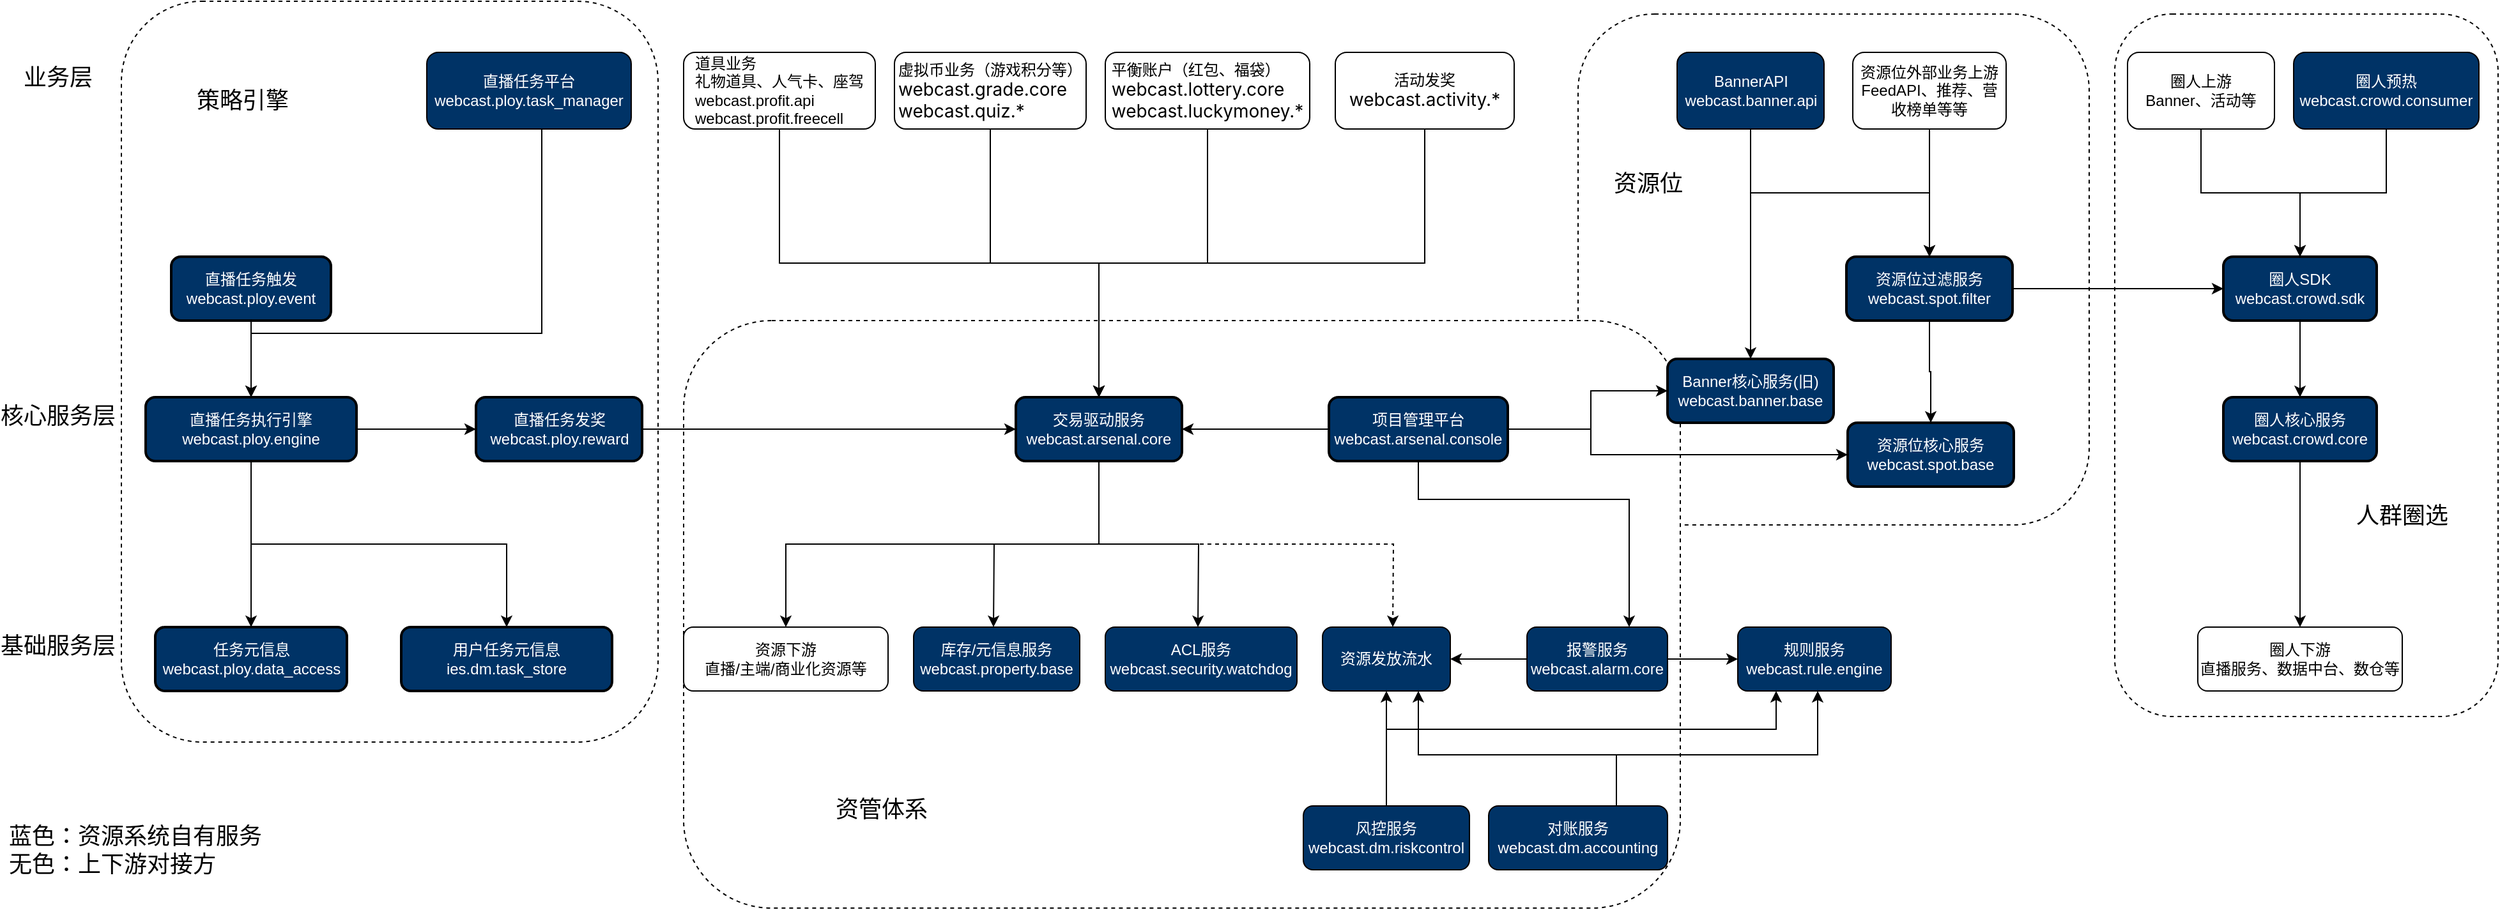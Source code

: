 <mxfile version="15.7.0" type="github">
  <diagram id="sKfvowjH7r7cZfsO4v4y" name="Page-1">
    <mxGraphModel dx="3709" dy="2246" grid="0" gridSize="10" guides="1" tooltips="1" connect="1" arrows="1" fold="1" page="1" pageScale="1" pageWidth="850" pageHeight="1100" math="0" shadow="0">
      <root>
        <mxCell id="0" />
        <mxCell id="1" parent="0" />
        <mxCell id="JAqNoWkvVQZvWXrGdv4A-1" value="" style="rounded=1;whiteSpace=wrap;html=1;dashed=1;" vertex="1" parent="1">
          <mxGeometry x="1670" y="880" width="300" height="550" as="geometry" />
        </mxCell>
        <mxCell id="JAqNoWkvVQZvWXrGdv4A-2" value="" style="rounded=1;whiteSpace=wrap;html=1;dashed=1;" vertex="1" parent="1">
          <mxGeometry x="1250" y="880" width="400" height="400" as="geometry" />
        </mxCell>
        <mxCell id="JAqNoWkvVQZvWXrGdv4A-3" value="" style="rounded=1;whiteSpace=wrap;html=1;dashed=1;" vertex="1" parent="1">
          <mxGeometry x="550" y="1120" width="780" height="460" as="geometry" />
        </mxCell>
        <mxCell id="JAqNoWkvVQZvWXrGdv4A-4" value="" style="rounded=1;whiteSpace=wrap;html=1;dashed=1;" vertex="1" parent="1">
          <mxGeometry x="110" y="870" width="420" height="580" as="geometry" />
        </mxCell>
        <mxCell id="JAqNoWkvVQZvWXrGdv4A-5" value="圈人下游&lt;br /&gt;直播服务、数据中台、数仓等" style="rounded=1;whiteSpace=wrap;html=1;fontColor=#000000;labelBackgroundColor=#FFFFFF;" vertex="1" parent="1">
          <mxGeometry x="1735" y="1360" width="160" height="50" as="geometry" />
        </mxCell>
        <mxCell id="JAqNoWkvVQZvWXrGdv4A-6" value="&lt;div&gt;&lt;span style=&quot;font-size: 12px;&quot;&gt;资源下游&lt;/span&gt;&lt;/div&gt;&lt;div&gt;&lt;span style=&quot;font-size: 12px;&quot;&gt;直播/主端/商业化资源等&lt;/span&gt;&lt;/div&gt;" style="rounded=1;whiteSpace=wrap;html=1;" vertex="1" parent="1">
          <mxGeometry x="550" y="1360" width="160" height="50" as="geometry" />
        </mxCell>
        <mxCell id="JAqNoWkvVQZvWXrGdv4A-7" style="edgeStyle=orthogonalEdgeStyle;rounded=0;orthogonalLoop=1;jettySize=auto;html=1;exitX=0.5;exitY=1;exitDx=0;exitDy=0;entryX=0.5;entryY=0;entryDx=0;entryDy=0;" edge="1" parent="1" source="JAqNoWkvVQZvWXrGdv4A-8" target="JAqNoWkvVQZvWXrGdv4A-76">
          <mxGeometry relative="1" as="geometry" />
        </mxCell>
        <mxCell id="JAqNoWkvVQZvWXrGdv4A-8" value="资源位外部业务上游&lt;br /&gt;FeedAPI、推荐、营收榜单等等" style="rounded=1;whiteSpace=wrap;html=1;fillColor=none;" vertex="1" parent="1">
          <mxGeometry x="1465" y="910" width="120" height="60" as="geometry" />
        </mxCell>
        <mxCell id="JAqNoWkvVQZvWXrGdv4A-9" style="edgeStyle=orthogonalEdgeStyle;rounded=0;orthogonalLoop=1;jettySize=auto;html=1;exitX=0.5;exitY=1;exitDx=0;exitDy=0;" edge="1" parent="1" source="JAqNoWkvVQZvWXrGdv4A-11" target="JAqNoWkvVQZvWXrGdv4A-12">
          <mxGeometry relative="1" as="geometry" />
        </mxCell>
        <mxCell id="JAqNoWkvVQZvWXrGdv4A-10" style="edgeStyle=orthogonalEdgeStyle;rounded=0;orthogonalLoop=1;jettySize=auto;html=1;exitX=0.5;exitY=1;exitDx=0;exitDy=0;" edge="1" parent="1" source="JAqNoWkvVQZvWXrGdv4A-11" target="JAqNoWkvVQZvWXrGdv4A-76">
          <mxGeometry relative="1" as="geometry" />
        </mxCell>
        <mxCell id="JAqNoWkvVQZvWXrGdv4A-11" value="BannerAPI&lt;br&gt;webcast.banner.api" style="rounded=1;whiteSpace=wrap;html=1;fillColor=#003366;fontColor=#FFFFFF;" vertex="1" parent="1">
          <mxGeometry x="1327.5" y="910" width="115" height="60" as="geometry" />
        </mxCell>
        <mxCell id="JAqNoWkvVQZvWXrGdv4A-12" value="Banner核心服务(旧)&lt;br&gt;webcast.banner.base" style="rounded=1;whiteSpace=wrap;html=1;fillColor=#003366;strokeWidth=2;fontColor=#FFFFFF;" vertex="1" parent="1">
          <mxGeometry x="1320" y="1150" width="130" height="50" as="geometry" />
        </mxCell>
        <mxCell id="JAqNoWkvVQZvWXrGdv4A-13" style="edgeStyle=orthogonalEdgeStyle;rounded=0;orthogonalLoop=1;jettySize=auto;html=1;exitX=0.5;exitY=1;exitDx=0;exitDy=0;" edge="1" parent="1" source="JAqNoWkvVQZvWXrGdv4A-14" target="JAqNoWkvVQZvWXrGdv4A-37">
          <mxGeometry relative="1" as="geometry" />
        </mxCell>
        <mxCell id="JAqNoWkvVQZvWXrGdv4A-14" value="圈人上游&lt;br /&gt;Banner、活动等" style="rounded=1;whiteSpace=wrap;html=1;" vertex="1" parent="1">
          <mxGeometry x="1680" y="910" width="115" height="60" as="geometry" />
        </mxCell>
        <mxCell id="JAqNoWkvVQZvWXrGdv4A-15" style="edgeStyle=orthogonalEdgeStyle;rounded=0;orthogonalLoop=1;jettySize=auto;html=1;exitX=0.5;exitY=1;exitDx=0;exitDy=0;entryX=0.5;entryY=0;entryDx=0;entryDy=0;" edge="1" parent="1" source="JAqNoWkvVQZvWXrGdv4A-16" target="JAqNoWkvVQZvWXrGdv4A-37">
          <mxGeometry relative="1" as="geometry" />
        </mxCell>
        <mxCell id="JAqNoWkvVQZvWXrGdv4A-16" value="圈人预热&lt;br&gt;webcast.crowd.consumer" style="rounded=1;whiteSpace=wrap;html=1;fillColor=#003366;fontColor=#FFFFFF;" vertex="1" parent="1">
          <mxGeometry x="1810" y="910" width="145" height="60" as="geometry" />
        </mxCell>
        <mxCell id="JAqNoWkvVQZvWXrGdv4A-17" style="edgeStyle=orthogonalEdgeStyle;rounded=0;orthogonalLoop=1;jettySize=auto;html=1;exitX=0.5;exitY=1;exitDx=0;exitDy=0;entryX=0.5;entryY=0;entryDx=0;entryDy=0;" edge="1" parent="1" source="JAqNoWkvVQZvWXrGdv4A-18" target="JAqNoWkvVQZvWXrGdv4A-29">
          <mxGeometry relative="1" as="geometry" />
        </mxCell>
        <mxCell id="JAqNoWkvVQZvWXrGdv4A-18" value="&lt;div style=&quot;text-align: left;&quot;&gt;道具业务&lt;/div&gt;&lt;div style=&quot;text-align: left;&quot;&gt;礼物道具、人气卡、座驾&lt;/div&gt;&lt;div style=&quot;text-align: left;&quot;&gt;webcast.profit.api&lt;br /&gt;webcast.profit.freecell&lt;/div&gt;" style="rounded=1;whiteSpace=wrap;html=1;" vertex="1" parent="1">
          <mxGeometry x="550" y="910" width="150" height="60" as="geometry" />
        </mxCell>
        <mxCell id="JAqNoWkvVQZvWXrGdv4A-19" style="edgeStyle=orthogonalEdgeStyle;rounded=0;orthogonalLoop=1;jettySize=auto;html=1;exitX=0.5;exitY=1;exitDx=0;exitDy=0;" edge="1" parent="1" source="JAqNoWkvVQZvWXrGdv4A-20" target="JAqNoWkvVQZvWXrGdv4A-29">
          <mxGeometry relative="1" as="geometry" />
        </mxCell>
        <mxCell id="JAqNoWkvVQZvWXrGdv4A-20" value="&lt;div style=&quot;text-align: left;&quot;&gt;虚拟币业务（游戏积分等）&lt;/div&gt;&lt;div style=&quot;text-align: left;&quot;&gt;&lt;span style=&quot;font-family: -apple-system, system-ui, &amp;quot;Segoe UI&amp;quot;, &amp;quot;PingFang SC&amp;quot;, &amp;quot;Hiragino Sans GB&amp;quot;, &amp;quot;Microsoft YaHei&amp;quot;, &amp;quot;Helvetica Neue&amp;quot;, Helvetica, Arial, sans-serif, &amp;quot;Apple Color Emoji&amp;quot;, &amp;quot;Segoe UI Emoji&amp;quot;, &amp;quot;Segoe UI Symbol&amp;quot;; font-size: 14px; font-variant-ligatures: normal;&quot;&gt;webcast.grade.core&lt;br /&gt;&lt;/span&gt;&lt;span style=&quot;font-family: -apple-system, system-ui, &amp;quot;Segoe UI&amp;quot;, &amp;quot;PingFang SC&amp;quot;, &amp;quot;Hiragino Sans GB&amp;quot;, &amp;quot;Microsoft YaHei&amp;quot;, &amp;quot;Helvetica Neue&amp;quot;, Helvetica, Arial, sans-serif, &amp;quot;Apple Color Emoji&amp;quot;, &amp;quot;Segoe UI Emoji&amp;quot;, &amp;quot;Segoe UI Symbol&amp;quot;; font-size: 14px; font-variant-ligatures: normal;&quot;&gt;webcast.quiz.*&lt;/span&gt;&lt;/div&gt;" style="rounded=1;whiteSpace=wrap;html=1;" vertex="1" parent="1">
          <mxGeometry x="715" y="910" width="150" height="60" as="geometry" />
        </mxCell>
        <mxCell id="JAqNoWkvVQZvWXrGdv4A-21" style="edgeStyle=orthogonalEdgeStyle;rounded=0;orthogonalLoop=1;jettySize=auto;html=1;exitX=0.5;exitY=1;exitDx=0;exitDy=0;entryX=0.5;entryY=0;entryDx=0;entryDy=0;" edge="1" parent="1" source="JAqNoWkvVQZvWXrGdv4A-22" target="JAqNoWkvVQZvWXrGdv4A-29">
          <mxGeometry relative="1" as="geometry" />
        </mxCell>
        <mxCell id="JAqNoWkvVQZvWXrGdv4A-22" value="&lt;div style=&quot;text-align: left;&quot;&gt;平衡账户（红包、福袋）&lt;/div&gt;&lt;div style=&quot;text-align: left;&quot;&gt;&lt;span style=&quot;font-family: -apple-system, system-ui, &amp;quot;Segoe UI&amp;quot;, &amp;quot;PingFang SC&amp;quot;, &amp;quot;Hiragino Sans GB&amp;quot;, &amp;quot;Microsoft YaHei&amp;quot;, &amp;quot;Helvetica Neue&amp;quot;, Helvetica, Arial, sans-serif, &amp;quot;Apple Color Emoji&amp;quot;, &amp;quot;Segoe UI Emoji&amp;quot;, &amp;quot;Segoe UI Symbol&amp;quot;; font-size: 14px; font-variant-ligatures: normal;&quot;&gt;webcast.lottery.core&lt;/span&gt;&lt;br /&gt;&lt;/div&gt;&lt;div style=&quot;text-align: left;&quot;&gt;&lt;span style=&quot;font-family: -apple-system, system-ui, &amp;quot;Segoe UI&amp;quot;, &amp;quot;PingFang SC&amp;quot;, &amp;quot;Hiragino Sans GB&amp;quot;, &amp;quot;Microsoft YaHei&amp;quot;, &amp;quot;Helvetica Neue&amp;quot;, Helvetica, Arial, sans-serif, &amp;quot;Apple Color Emoji&amp;quot;, &amp;quot;Segoe UI Emoji&amp;quot;, &amp;quot;Segoe UI Symbol&amp;quot;; font-size: 14px; font-variant-ligatures: normal;&quot;&gt;webcast.luckymoney.*&lt;/span&gt;&lt;/div&gt;" style="rounded=1;whiteSpace=wrap;html=1;" vertex="1" parent="1">
          <mxGeometry x="880" y="910" width="160" height="60" as="geometry" />
        </mxCell>
        <mxCell id="JAqNoWkvVQZvWXrGdv4A-23" style="edgeStyle=orthogonalEdgeStyle;rounded=0;orthogonalLoop=1;jettySize=auto;html=1;exitX=0.5;exitY=1;exitDx=0;exitDy=0;entryX=0.5;entryY=0;entryDx=0;entryDy=0;" edge="1" parent="1" source="JAqNoWkvVQZvWXrGdv4A-24" target="JAqNoWkvVQZvWXrGdv4A-29">
          <mxGeometry relative="1" as="geometry" />
        </mxCell>
        <mxCell id="JAqNoWkvVQZvWXrGdv4A-24" value="&lt;div style&gt;&lt;span style=&quot;text-align: left;&quot;&gt;活动发奖&lt;/span&gt;&lt;/div&gt;&lt;div style&gt;&lt;span style=&quot;font-family: -apple-system, system-ui, &amp;quot;Segoe UI&amp;quot;, &amp;quot;PingFang SC&amp;quot;, &amp;quot;Hiragino Sans GB&amp;quot;, &amp;quot;Microsoft YaHei&amp;quot;, &amp;quot;Helvetica Neue&amp;quot;, Helvetica, Arial, sans-serif, &amp;quot;Apple Color Emoji&amp;quot;, &amp;quot;Segoe UI Emoji&amp;quot;, &amp;quot;Segoe UI Symbol&amp;quot;; font-size: 14px; font-variant-ligatures: normal; text-align: left;&quot;&gt;webcast.activity.*&lt;/span&gt;&lt;/div&gt;" style="rounded=1;whiteSpace=wrap;html=1;" vertex="1" parent="1">
          <mxGeometry x="1060" y="910" width="140" height="60" as="geometry" />
        </mxCell>
        <mxCell id="JAqNoWkvVQZvWXrGdv4A-25" style="edgeStyle=orthogonalEdgeStyle;rounded=0;orthogonalLoop=1;jettySize=auto;html=1;exitX=0.5;exitY=1;exitDx=0;exitDy=0;entryX=0.5;entryY=0;entryDx=0;entryDy=0;" edge="1" parent="1" source="JAqNoWkvVQZvWXrGdv4A-29" target="JAqNoWkvVQZvWXrGdv4A-6">
          <mxGeometry relative="1" as="geometry" />
        </mxCell>
        <mxCell id="JAqNoWkvVQZvWXrGdv4A-26" style="edgeStyle=orthogonalEdgeStyle;rounded=0;orthogonalLoop=1;jettySize=auto;html=1;exitX=0.5;exitY=1;exitDx=0;exitDy=0;entryX=0.5;entryY=0;entryDx=0;entryDy=0;" edge="1" parent="1" source="JAqNoWkvVQZvWXrGdv4A-29">
          <mxGeometry relative="1" as="geometry">
            <mxPoint x="792.5" y="1360" as="targetPoint" />
          </mxGeometry>
        </mxCell>
        <mxCell id="JAqNoWkvVQZvWXrGdv4A-27" style="edgeStyle=orthogonalEdgeStyle;rounded=0;orthogonalLoop=1;jettySize=auto;html=1;exitX=0.5;exitY=1;exitDx=0;exitDy=0;entryX=0.5;entryY=0;entryDx=0;entryDy=0;" edge="1" parent="1" source="JAqNoWkvVQZvWXrGdv4A-29">
          <mxGeometry relative="1" as="geometry">
            <mxPoint x="952.5" y="1360" as="targetPoint" />
          </mxGeometry>
        </mxCell>
        <mxCell id="JAqNoWkvVQZvWXrGdv4A-28" style="edgeStyle=orthogonalEdgeStyle;rounded=0;orthogonalLoop=1;jettySize=auto;html=1;exitX=0.5;exitY=1;exitDx=0;exitDy=0;entryX=0.5;entryY=0;entryDx=0;entryDy=0;dashed=1;" edge="1" parent="1" source="JAqNoWkvVQZvWXrGdv4A-29">
          <mxGeometry relative="1" as="geometry">
            <mxPoint x="1105.0" y="1360" as="targetPoint" />
          </mxGeometry>
        </mxCell>
        <mxCell id="JAqNoWkvVQZvWXrGdv4A-29" value="交易驱动服务&lt;br&gt;webcast.arsenal.core" style="rounded=1;fillColor=#003366;strokeWidth=2;fontColor=#FFFFFF;whiteSpace=wrap;html=1;" vertex="1" parent="1">
          <mxGeometry x="810" y="1180" width="130" height="50" as="geometry" />
        </mxCell>
        <mxCell id="JAqNoWkvVQZvWXrGdv4A-30" style="edgeStyle=orthogonalEdgeStyle;rounded=0;orthogonalLoop=1;jettySize=auto;html=1;exitX=0;exitY=0.5;exitDx=0;exitDy=0;entryX=1;entryY=0.5;entryDx=0;entryDy=0;" edge="1" parent="1" source="JAqNoWkvVQZvWXrGdv4A-34" target="JAqNoWkvVQZvWXrGdv4A-29">
          <mxGeometry relative="1" as="geometry" />
        </mxCell>
        <mxCell id="JAqNoWkvVQZvWXrGdv4A-31" style="edgeStyle=orthogonalEdgeStyle;rounded=0;orthogonalLoop=1;jettySize=auto;html=1;exitX=0.5;exitY=1;exitDx=0;exitDy=0;entryX=0.5;entryY=0;entryDx=0;entryDy=0;" edge="1" parent="1" source="JAqNoWkvVQZvWXrGdv4A-34">
          <mxGeometry relative="1" as="geometry">
            <Array as="points">
              <mxPoint x="1125" y="1260" />
              <mxPoint x="1290" y="1260" />
            </Array>
            <mxPoint x="1290" y="1360" as="targetPoint" />
          </mxGeometry>
        </mxCell>
        <mxCell id="JAqNoWkvVQZvWXrGdv4A-32" style="edgeStyle=orthogonalEdgeStyle;rounded=0;orthogonalLoop=1;jettySize=auto;html=1;exitX=1;exitY=0.5;exitDx=0;exitDy=0;entryX=0;entryY=0.5;entryDx=0;entryDy=0;" edge="1" parent="1" source="JAqNoWkvVQZvWXrGdv4A-34" target="JAqNoWkvVQZvWXrGdv4A-12">
          <mxGeometry relative="1" as="geometry">
            <Array as="points">
              <mxPoint x="1260" y="1205" />
              <mxPoint x="1260" y="1175" />
            </Array>
          </mxGeometry>
        </mxCell>
        <mxCell id="JAqNoWkvVQZvWXrGdv4A-33" style="edgeStyle=orthogonalEdgeStyle;rounded=0;orthogonalLoop=1;jettySize=auto;html=1;exitX=1;exitY=0.5;exitDx=0;exitDy=0;entryX=0;entryY=0.5;entryDx=0;entryDy=0;" edge="1" parent="1" source="JAqNoWkvVQZvWXrGdv4A-34" target="JAqNoWkvVQZvWXrGdv4A-73">
          <mxGeometry relative="1" as="geometry">
            <Array as="points">
              <mxPoint x="1260" y="1205" />
              <mxPoint x="1260" y="1225" />
            </Array>
          </mxGeometry>
        </mxCell>
        <mxCell id="JAqNoWkvVQZvWXrGdv4A-34" value="项目管理平台&lt;br&gt;webcast.arsenal.console" style="rounded=1;fillColor=#003366;strokeWidth=2;fontColor=#FFFFFF;whiteSpace=wrap;html=1;" vertex="1" parent="1">
          <mxGeometry x="1055" y="1180" width="140" height="50" as="geometry" />
        </mxCell>
        <mxCell id="JAqNoWkvVQZvWXrGdv4A-35" style="edgeStyle=none;rounded=0;orthogonalLoop=1;jettySize=auto;html=1;exitX=0.5;exitY=1;exitDx=0;exitDy=0;" edge="1" parent="1">
          <mxGeometry relative="1" as="geometry">
            <mxPoint x="792.5" y="1410" as="sourcePoint" />
            <mxPoint x="792.5" y="1410" as="targetPoint" />
          </mxGeometry>
        </mxCell>
        <mxCell id="JAqNoWkvVQZvWXrGdv4A-36" value="" style="edgeStyle=orthogonalEdgeStyle;rounded=0;orthogonalLoop=1;jettySize=auto;html=1;" edge="1" parent="1" source="JAqNoWkvVQZvWXrGdv4A-37" target="JAqNoWkvVQZvWXrGdv4A-39">
          <mxGeometry relative="1" as="geometry" />
        </mxCell>
        <mxCell id="JAqNoWkvVQZvWXrGdv4A-37" value="圈人SDK&lt;br&gt;webcast.crowd.sdk" style="rounded=1;whiteSpace=wrap;html=1;fillColor=#003366;strokeWidth=2;fontColor=#FFFFFF;" vertex="1" parent="1">
          <mxGeometry x="1755" y="1070" width="120" height="50" as="geometry" />
        </mxCell>
        <mxCell id="JAqNoWkvVQZvWXrGdv4A-38" style="edgeStyle=orthogonalEdgeStyle;rounded=0;orthogonalLoop=1;jettySize=auto;html=1;exitX=0.5;exitY=1;exitDx=0;exitDy=0;entryX=0.5;entryY=0;entryDx=0;entryDy=0;" edge="1" parent="1" source="JAqNoWkvVQZvWXrGdv4A-39" target="JAqNoWkvVQZvWXrGdv4A-5">
          <mxGeometry relative="1" as="geometry" />
        </mxCell>
        <mxCell id="JAqNoWkvVQZvWXrGdv4A-39" value="圈人核心服务&lt;br&gt;webcast.crowd.core" style="rounded=1;whiteSpace=wrap;html=1;fillColor=#003366;strokeWidth=2;fontColor=#FFFFFF;" vertex="1" parent="1">
          <mxGeometry x="1755" y="1180" width="120" height="50" as="geometry" />
        </mxCell>
        <mxCell id="JAqNoWkvVQZvWXrGdv4A-40" value="库存/元信息服务&lt;br&gt;webcast.property.base" style="rounded=1;fillColor=#003366;fontColor=#FFFFFF;whiteSpace=wrap;html=1;" vertex="1" parent="1">
          <mxGeometry x="730" y="1360" width="130" height="50" as="geometry" />
        </mxCell>
        <mxCell id="JAqNoWkvVQZvWXrGdv4A-41" value="ACL服务&lt;br&gt;webcast.security.watchdog" style="rounded=1;fillColor=#003366;fontColor=#FFFFFF;whiteSpace=wrap;html=1;" vertex="1" parent="1">
          <mxGeometry x="880" y="1360" width="150" height="50" as="geometry" />
        </mxCell>
        <mxCell id="JAqNoWkvVQZvWXrGdv4A-42" value="资源发放流水" style="rounded=1;fillColor=#003366;fontColor=#FFFFFF;whiteSpace=wrap;html=1;" vertex="1" parent="1">
          <mxGeometry x="1050" y="1360" width="100" height="50" as="geometry" />
        </mxCell>
        <mxCell id="JAqNoWkvVQZvWXrGdv4A-43" value="" style="edgeStyle=orthogonalEdgeStyle;rounded=0;orthogonalLoop=1;jettySize=auto;html=1;" edge="1" parent="1" source="JAqNoWkvVQZvWXrGdv4A-45" target="JAqNoWkvVQZvWXrGdv4A-49">
          <mxGeometry relative="1" as="geometry" />
        </mxCell>
        <mxCell id="JAqNoWkvVQZvWXrGdv4A-44" style="edgeStyle=orthogonalEdgeStyle;rounded=0;orthogonalLoop=1;jettySize=auto;html=1;exitX=0;exitY=0.5;exitDx=0;exitDy=0;entryX=1;entryY=0.5;entryDx=0;entryDy=0;" edge="1" parent="1" source="JAqNoWkvVQZvWXrGdv4A-45" target="JAqNoWkvVQZvWXrGdv4A-42">
          <mxGeometry relative="1" as="geometry" />
        </mxCell>
        <mxCell id="JAqNoWkvVQZvWXrGdv4A-45" value="报警服务&lt;br&gt;webcast.alarm.core&lt;br&gt;" style="rounded=1;fillColor=#003366;fontColor=#FFFFFF;whiteSpace=wrap;html=1;" vertex="1" parent="1">
          <mxGeometry x="1210" y="1360" width="110" height="50" as="geometry" />
        </mxCell>
        <mxCell id="JAqNoWkvVQZvWXrGdv4A-46" style="edgeStyle=orthogonalEdgeStyle;rounded=0;orthogonalLoop=1;jettySize=auto;html=1;exitX=0.5;exitY=0;exitDx=0;exitDy=0;entryX=0.25;entryY=1;entryDx=0;entryDy=0;" edge="1" parent="1" source="JAqNoWkvVQZvWXrGdv4A-48" target="JAqNoWkvVQZvWXrGdv4A-49">
          <mxGeometry relative="1" as="geometry">
            <Array as="points">
              <mxPoint x="1100" y="1440" />
              <mxPoint x="1405" y="1440" />
            </Array>
          </mxGeometry>
        </mxCell>
        <mxCell id="JAqNoWkvVQZvWXrGdv4A-47" style="edgeStyle=orthogonalEdgeStyle;rounded=0;orthogonalLoop=1;jettySize=auto;html=1;exitX=0.5;exitY=0;exitDx=0;exitDy=0;entryX=0.5;entryY=1;entryDx=0;entryDy=0;" edge="1" parent="1" source="JAqNoWkvVQZvWXrGdv4A-48" target="JAqNoWkvVQZvWXrGdv4A-42">
          <mxGeometry relative="1" as="geometry">
            <Array as="points">
              <mxPoint x="1100" y="1470" />
              <mxPoint x="1100" y="1470" />
            </Array>
            <mxPoint x="985" y="1500" as="sourcePoint" />
            <mxPoint x="960" y="1410" as="targetPoint" />
          </mxGeometry>
        </mxCell>
        <mxCell id="JAqNoWkvVQZvWXrGdv4A-48" value="风控服务&lt;br&gt;webcast.dm.riskcontrol&lt;br&gt;" style="rounded=1;fillColor=#003366;fontColor=#FFFFFF;whiteSpace=wrap;html=1;" vertex="1" parent="1">
          <mxGeometry x="1035" y="1500" width="130" height="50" as="geometry" />
        </mxCell>
        <mxCell id="JAqNoWkvVQZvWXrGdv4A-49" value="规则服务&lt;br&gt;webcast.rule.engine&lt;br&gt;" style="rounded=1;fillColor=#003366;fontColor=#FFFFFF;whiteSpace=wrap;html=1;" vertex="1" parent="1">
          <mxGeometry x="1375" y="1360" width="120" height="50" as="geometry" />
        </mxCell>
        <mxCell id="JAqNoWkvVQZvWXrGdv4A-50" style="edgeStyle=orthogonalEdgeStyle;rounded=0;orthogonalLoop=1;jettySize=auto;html=1;exitX=0.5;exitY=0;exitDx=0;exitDy=0;entryX=0.75;entryY=1;entryDx=0;entryDy=0;" edge="1" parent="1">
          <mxGeometry relative="1" as="geometry">
            <Array as="points">
              <mxPoint x="1280" y="1500" />
              <mxPoint x="1280" y="1460" />
              <mxPoint x="1438" y="1460" />
            </Array>
            <mxPoint x="1252.5" y="1500" as="sourcePoint" />
            <mxPoint x="1437.5" y="1410" as="targetPoint" />
          </mxGeometry>
        </mxCell>
        <mxCell id="JAqNoWkvVQZvWXrGdv4A-51" style="edgeStyle=orthogonalEdgeStyle;rounded=0;orthogonalLoop=1;jettySize=auto;html=1;exitX=0.5;exitY=0;exitDx=0;exitDy=0;entryX=0.75;entryY=1;entryDx=0;entryDy=0;" edge="1" parent="1" source="JAqNoWkvVQZvWXrGdv4A-52" target="JAqNoWkvVQZvWXrGdv4A-42">
          <mxGeometry relative="1" as="geometry">
            <Array as="points">
              <mxPoint x="1280" y="1460" />
              <mxPoint x="1125" y="1460" />
            </Array>
          </mxGeometry>
        </mxCell>
        <mxCell id="JAqNoWkvVQZvWXrGdv4A-52" value="对账服务&lt;br&gt;webcast.dm.accounting&lt;br&gt;" style="rounded=1;fillColor=#003366;fontColor=#FFFFFF;whiteSpace=wrap;html=1;" vertex="1" parent="1">
          <mxGeometry x="1180" y="1500" width="140" height="50" as="geometry" />
        </mxCell>
        <mxCell id="JAqNoWkvVQZvWXrGdv4A-53" value="&lt;font style=&quot;font-size: 18px;&quot;&gt;业务层&lt;/font&gt;" style="text;html=1;align=center;verticalAlign=middle;resizable=0;points=[];autosize=1;" vertex="1" parent="1">
          <mxGeometry x="40" y="920" width="40" height="20" as="geometry" />
        </mxCell>
        <mxCell id="JAqNoWkvVQZvWXrGdv4A-54" value="&lt;font style=&quot;font-size: 18px;&quot;&gt;核心服务层&lt;/font&gt;" style="text;html=1;align=center;verticalAlign=middle;resizable=0;points=[];autosize=1;" vertex="1" parent="1">
          <mxGeometry x="40" y="1185" width="40" height="20" as="geometry" />
        </mxCell>
        <mxCell id="JAqNoWkvVQZvWXrGdv4A-55" value="&lt;font style=&quot;font-size: 18px;&quot;&gt;基础服务层&lt;/font&gt;" style="text;html=1;align=center;verticalAlign=middle;resizable=0;points=[];autosize=1;" vertex="1" parent="1">
          <mxGeometry x="40" y="1365" width="40" height="20" as="geometry" />
        </mxCell>
        <mxCell id="JAqNoWkvVQZvWXrGdv4A-56" value="&lt;font style=&quot;font-size: 18px&quot;&gt;蓝色：资源系统自有服务&lt;br&gt;&lt;/font&gt;&lt;div&gt;&lt;span&gt;&lt;font style=&quot;font-size: 18px&quot;&gt;无色：上下游对接方&lt;/font&gt;&lt;/span&gt;&lt;/div&gt;" style="text;html=1;strokeColor=none;fillColor=none;align=left;verticalAlign=middle;whiteSpace=wrap;rounded=0;" vertex="1" parent="1">
          <mxGeometry x="20" y="1520" width="250" height="30" as="geometry" />
        </mxCell>
        <mxCell id="JAqNoWkvVQZvWXrGdv4A-57" style="edgeStyle=orthogonalEdgeStyle;rounded=0;orthogonalLoop=1;jettySize=auto;html=1;exitX=0.5;exitY=1;exitDx=0;exitDy=0;entryX=0.5;entryY=0;entryDx=0;entryDy=0;" edge="1" parent="1" source="JAqNoWkvVQZvWXrGdv4A-58" target="JAqNoWkvVQZvWXrGdv4A-62">
          <mxGeometry relative="1" as="geometry">
            <Array as="points">
              <mxPoint x="439" y="1130" />
              <mxPoint x="212" y="1130" />
            </Array>
          </mxGeometry>
        </mxCell>
        <mxCell id="JAqNoWkvVQZvWXrGdv4A-58" value="直播任务平台&lt;br&gt;webcast.ploy.task_manager" style="rounded=1;whiteSpace=wrap;html=1;fillColor=#003366;fontColor=#FFFFFF;" vertex="1" parent="1">
          <mxGeometry x="349" y="910" width="160" height="60" as="geometry" />
        </mxCell>
        <mxCell id="JAqNoWkvVQZvWXrGdv4A-59" style="edgeStyle=orthogonalEdgeStyle;rounded=0;orthogonalLoop=1;jettySize=auto;html=1;exitX=1;exitY=0.5;exitDx=0;exitDy=0;entryX=0;entryY=0.5;entryDx=0;entryDy=0;" edge="1" parent="1" source="JAqNoWkvVQZvWXrGdv4A-62" target="JAqNoWkvVQZvWXrGdv4A-64">
          <mxGeometry relative="1" as="geometry" />
        </mxCell>
        <mxCell id="JAqNoWkvVQZvWXrGdv4A-60" style="edgeStyle=orthogonalEdgeStyle;rounded=0;orthogonalLoop=1;jettySize=auto;html=1;exitX=0.5;exitY=1;exitDx=0;exitDy=0;entryX=0.5;entryY=0;entryDx=0;entryDy=0;" edge="1" parent="1" source="JAqNoWkvVQZvWXrGdv4A-62" target="JAqNoWkvVQZvWXrGdv4A-65">
          <mxGeometry relative="1" as="geometry" />
        </mxCell>
        <mxCell id="JAqNoWkvVQZvWXrGdv4A-61" style="edgeStyle=orthogonalEdgeStyle;rounded=0;orthogonalLoop=1;jettySize=auto;html=1;exitX=0.5;exitY=1;exitDx=0;exitDy=0;entryX=0.5;entryY=0;entryDx=0;entryDy=0;" edge="1" parent="1" source="JAqNoWkvVQZvWXrGdv4A-62" target="JAqNoWkvVQZvWXrGdv4A-68">
          <mxGeometry relative="1" as="geometry">
            <mxPoint x="416" y="1365" as="targetPoint" />
            <mxPoint x="190" y="1237.5" as="sourcePoint" />
          </mxGeometry>
        </mxCell>
        <mxCell id="JAqNoWkvVQZvWXrGdv4A-62" value="直播任务执行引擎&lt;br&gt;webcast.ploy.engine&lt;br&gt;" style="rounded=1;fillColor=#003366;strokeWidth=2;fontColor=#FFFFFF;whiteSpace=wrap;html=1;" vertex="1" parent="1">
          <mxGeometry x="129" y="1180" width="165" height="50" as="geometry" />
        </mxCell>
        <mxCell id="JAqNoWkvVQZvWXrGdv4A-63" style="edgeStyle=orthogonalEdgeStyle;rounded=0;orthogonalLoop=1;jettySize=auto;html=1;exitX=1;exitY=0.5;exitDx=0;exitDy=0;entryX=0;entryY=0.5;entryDx=0;entryDy=0;" edge="1" parent="1" source="JAqNoWkvVQZvWXrGdv4A-64" target="JAqNoWkvVQZvWXrGdv4A-29">
          <mxGeometry relative="1" as="geometry" />
        </mxCell>
        <mxCell id="JAqNoWkvVQZvWXrGdv4A-64" value="直播任务发奖&lt;br&gt;webcast.ploy.reward&lt;br&gt;" style="rounded=1;fillColor=#003366;strokeWidth=2;fontColor=#FFFFFF;whiteSpace=wrap;html=1;" vertex="1" parent="1">
          <mxGeometry x="387.5" y="1180" width="130" height="50" as="geometry" />
        </mxCell>
        <mxCell id="JAqNoWkvVQZvWXrGdv4A-65" value="任务元信息&lt;br&gt;webcast.ploy.data_access&lt;br&gt;" style="rounded=1;fillColor=#003366;strokeWidth=2;fontColor=#FFFFFF;whiteSpace=wrap;html=1;" vertex="1" parent="1">
          <mxGeometry x="136.5" y="1360" width="150" height="50" as="geometry" />
        </mxCell>
        <mxCell id="JAqNoWkvVQZvWXrGdv4A-66" value="" style="edgeStyle=orthogonalEdgeStyle;rounded=0;orthogonalLoop=1;jettySize=auto;html=1;" edge="1" parent="1" source="JAqNoWkvVQZvWXrGdv4A-67" target="JAqNoWkvVQZvWXrGdv4A-62">
          <mxGeometry relative="1" as="geometry" />
        </mxCell>
        <mxCell id="JAqNoWkvVQZvWXrGdv4A-67" value="直播任务触发&lt;br&gt;webcast.ploy.event&lt;br&gt;" style="rounded=1;fillColor=#003366;strokeWidth=2;fontColor=#FFFFFF;whiteSpace=wrap;html=1;" vertex="1" parent="1">
          <mxGeometry x="149" y="1070" width="125" height="50" as="geometry" />
        </mxCell>
        <mxCell id="JAqNoWkvVQZvWXrGdv4A-68" value="用户任务元信息&lt;br&gt;ies.dm.task_store&lt;br&gt;" style="rounded=1;fillColor=#003366;strokeWidth=2;fontColor=#FFFFFF;whiteSpace=wrap;html=1;" vertex="1" parent="1">
          <mxGeometry x="329" y="1360" width="165" height="50" as="geometry" />
        </mxCell>
        <mxCell id="JAqNoWkvVQZvWXrGdv4A-69" value="&lt;font style=&quot;font-size: 18px&quot;&gt;策略引擎&lt;br&gt;&lt;/font&gt;" style="text;html=1;strokeColor=none;fillColor=none;align=center;verticalAlign=middle;whiteSpace=wrap;rounded=0;dashed=1;" vertex="1" parent="1">
          <mxGeometry x="150" y="915" width="110" height="65" as="geometry" />
        </mxCell>
        <mxCell id="JAqNoWkvVQZvWXrGdv4A-70" value="&lt;font style=&quot;font-size: 18px;&quot;&gt;资管体系&lt;/font&gt;" style="text;html=1;strokeColor=none;fillColor=none;align=center;verticalAlign=middle;whiteSpace=wrap;rounded=0;dashed=1;" vertex="1" parent="1">
          <mxGeometry x="650" y="1470" width="110" height="65" as="geometry" />
        </mxCell>
        <mxCell id="JAqNoWkvVQZvWXrGdv4A-71" value="&lt;font style=&quot;font-size: 18px;&quot;&gt;资源位&lt;/font&gt;" style="text;html=1;strokeColor=none;fillColor=none;align=center;verticalAlign=middle;whiteSpace=wrap;rounded=0;dashed=1;" vertex="1" parent="1">
          <mxGeometry x="1250" y="980" width="110" height="65" as="geometry" />
        </mxCell>
        <mxCell id="JAqNoWkvVQZvWXrGdv4A-72" value="&lt;font style=&quot;font-size: 18px;&quot;&gt;人群圈选&lt;/font&gt;" style="text;html=1;strokeColor=none;fillColor=none;align=center;verticalAlign=middle;whiteSpace=wrap;rounded=0;dashed=1;" vertex="1" parent="1">
          <mxGeometry x="1840" y="1240" width="110" height="65" as="geometry" />
        </mxCell>
        <mxCell id="JAqNoWkvVQZvWXrGdv4A-73" value="资源位核心服务&lt;br&gt;webcast.spot.base" style="rounded=1;whiteSpace=wrap;html=1;fillColor=#003366;strokeWidth=2;fontColor=#FFFFFF;" vertex="1" parent="1">
          <mxGeometry x="1461" y="1200" width="130" height="50" as="geometry" />
        </mxCell>
        <mxCell id="JAqNoWkvVQZvWXrGdv4A-74" style="edgeStyle=orthogonalEdgeStyle;rounded=0;orthogonalLoop=1;jettySize=auto;html=1;exitX=0.5;exitY=1;exitDx=0;exitDy=0;entryX=0.5;entryY=0;entryDx=0;entryDy=0;" edge="1" parent="1" source="JAqNoWkvVQZvWXrGdv4A-76" target="JAqNoWkvVQZvWXrGdv4A-73">
          <mxGeometry relative="1" as="geometry" />
        </mxCell>
        <mxCell id="JAqNoWkvVQZvWXrGdv4A-75" style="edgeStyle=orthogonalEdgeStyle;rounded=0;orthogonalLoop=1;jettySize=auto;html=1;exitX=1;exitY=0.5;exitDx=0;exitDy=0;" edge="1" parent="1" source="JAqNoWkvVQZvWXrGdv4A-76" target="JAqNoWkvVQZvWXrGdv4A-37">
          <mxGeometry relative="1" as="geometry" />
        </mxCell>
        <mxCell id="JAqNoWkvVQZvWXrGdv4A-76" value="资源位过滤服务&lt;br&gt;webcast.spot.filter" style="rounded=1;whiteSpace=wrap;html=1;fillColor=#003366;strokeWidth=2;fontColor=#FFFFFF;" vertex="1" parent="1">
          <mxGeometry x="1460" y="1070" width="130" height="50" as="geometry" />
        </mxCell>
      </root>
    </mxGraphModel>
  </diagram>
</mxfile>
